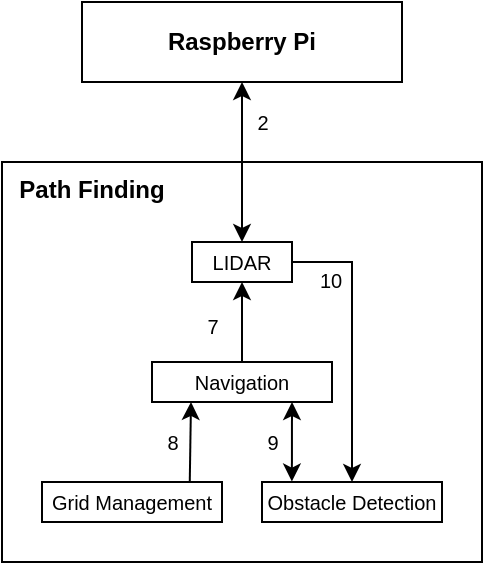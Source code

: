 <mxfile version="24.7.8">
  <diagram name="Page-1" id="trQdiBlen_foMQJMFfYV">
    <mxGraphModel dx="1050" dy="621" grid="1" gridSize="10" guides="1" tooltips="1" connect="1" arrows="1" fold="1" page="1" pageScale="1" pageWidth="850" pageHeight="1100" math="0" shadow="0">
      <root>
        <mxCell id="0" />
        <mxCell id="1" parent="0" />
        <mxCell id="NOaE37VPc0i63LTB-BPz-1" value="&lt;b&gt;Raspberry Pi&lt;/b&gt;" style="rounded=0;whiteSpace=wrap;html=1;fontStyle=1" parent="1" vertex="1">
          <mxGeometry x="320" y="240" width="160" height="40" as="geometry" />
        </mxCell>
        <mxCell id="yJ3yhxOb3OaTGg_4wgQc-15" value="&lt;span style=&quot;font-size: 10px;&quot;&gt;2&lt;/span&gt;" style="text;html=1;align=center;verticalAlign=middle;resizable=0;points=[];autosize=1;strokeColor=none;fillColor=none;spacing=-3;" parent="1" vertex="1">
          <mxGeometry x="400" y="290" width="20" height="20" as="geometry" />
        </mxCell>
        <mxCell id="d269MqSO1VhRsPHPPl6g-1" value="&lt;b&gt;&amp;nbsp; Path Finding&lt;/b&gt;" style="rounded=0;whiteSpace=wrap;html=1;align=left;verticalAlign=top;" parent="1" vertex="1">
          <mxGeometry x="280" y="320" width="240" height="200" as="geometry" />
        </mxCell>
        <mxCell id="d269MqSO1VhRsPHPPl6g-2" style="edgeStyle=orthogonalEdgeStyle;rounded=0;orthogonalLoop=1;jettySize=auto;html=1;exitX=1;exitY=0.5;exitDx=0;exitDy=0;entryX=0.5;entryY=0;entryDx=0;entryDy=0;" parent="1" source="d269MqSO1VhRsPHPPl6g-3" target="d269MqSO1VhRsPHPPl6g-8" edge="1">
          <mxGeometry relative="1" as="geometry" />
        </mxCell>
        <mxCell id="d269MqSO1VhRsPHPPl6g-3" value="&lt;font style=&quot;font-size: 10px;&quot;&gt;LIDAR&lt;/font&gt;" style="rounded=0;whiteSpace=wrap;html=1;" parent="1" vertex="1">
          <mxGeometry x="375" y="360" width="50" height="20" as="geometry" />
        </mxCell>
        <mxCell id="d269MqSO1VhRsPHPPl6g-4" style="edgeStyle=orthogonalEdgeStyle;rounded=0;orthogonalLoop=1;jettySize=auto;html=1;exitX=0.5;exitY=0;exitDx=0;exitDy=0;entryX=0.5;entryY=1;entryDx=0;entryDy=0;" parent="1" source="d269MqSO1VhRsPHPPl6g-5" target="d269MqSO1VhRsPHPPl6g-3" edge="1">
          <mxGeometry relative="1" as="geometry" />
        </mxCell>
        <mxCell id="d269MqSO1VhRsPHPPl6g-5" value="&lt;font style=&quot;font-size: 10px;&quot;&gt;Navigation&lt;/font&gt;" style="rounded=0;whiteSpace=wrap;html=1;" parent="1" vertex="1">
          <mxGeometry x="355" y="420" width="90" height="20" as="geometry" />
        </mxCell>
        <mxCell id="d269MqSO1VhRsPHPPl6g-6" value="&lt;font style=&quot;font-size: 10px;&quot;&gt;7&lt;/font&gt;" style="text;html=1;align=center;verticalAlign=middle;resizable=0;points=[];autosize=1;strokeColor=none;fillColor=none;spacing=-3;" parent="1" vertex="1">
          <mxGeometry x="375" y="392" width="20" height="20" as="geometry" />
        </mxCell>
        <mxCell id="d269MqSO1VhRsPHPPl6g-7" value="&lt;font style=&quot;font-size: 10px;&quot;&gt;Grid Management&lt;/font&gt;" style="rounded=0;whiteSpace=wrap;html=1;" parent="1" vertex="1">
          <mxGeometry x="300" y="480" width="90" height="20" as="geometry" />
        </mxCell>
        <mxCell id="d269MqSO1VhRsPHPPl6g-8" value="&lt;font style=&quot;font-size: 10px;&quot;&gt;Obstacle Detection&lt;/font&gt;" style="rounded=0;whiteSpace=wrap;html=1;" parent="1" vertex="1">
          <mxGeometry x="410" y="480" width="90" height="20" as="geometry" />
        </mxCell>
        <mxCell id="d269MqSO1VhRsPHPPl6g-9" style="edgeStyle=orthogonalEdgeStyle;rounded=0;orthogonalLoop=1;jettySize=auto;html=1;exitX=0.166;exitY=-0.012;exitDx=0;exitDy=0;entryX=0.5;entryY=1;entryDx=0;entryDy=0;exitPerimeter=0;startArrow=classic;startFill=1;" parent="1" source="d269MqSO1VhRsPHPPl6g-8" edge="1">
          <mxGeometry relative="1" as="geometry">
            <mxPoint x="425" y="480" as="sourcePoint" />
            <mxPoint x="425" y="440" as="targetPoint" />
          </mxGeometry>
        </mxCell>
        <mxCell id="d269MqSO1VhRsPHPPl6g-10" style="edgeStyle=orthogonalEdgeStyle;rounded=0;orthogonalLoop=1;jettySize=auto;html=1;exitX=0.821;exitY=-0.017;exitDx=0;exitDy=0;entryX=0.5;entryY=1;entryDx=0;entryDy=0;exitPerimeter=0;" parent="1" source="d269MqSO1VhRsPHPPl6g-7" edge="1">
          <mxGeometry relative="1" as="geometry">
            <mxPoint x="374.5" y="480" as="sourcePoint" />
            <mxPoint x="374.5" y="440" as="targetPoint" />
          </mxGeometry>
        </mxCell>
        <mxCell id="d269MqSO1VhRsPHPPl6g-11" value="&lt;span style=&quot;font-size: 10px;&quot;&gt;8&lt;/span&gt;" style="text;html=1;align=center;verticalAlign=middle;resizable=0;points=[];autosize=1;strokeColor=none;fillColor=none;spacing=-3;" parent="1" vertex="1">
          <mxGeometry x="355" y="450" width="20" height="20" as="geometry" />
        </mxCell>
        <mxCell id="d269MqSO1VhRsPHPPl6g-12" value="&lt;font style=&quot;font-size: 10px;&quot;&gt;9&lt;/font&gt;" style="text;html=1;align=center;verticalAlign=middle;resizable=0;points=[];autosize=1;strokeColor=none;fillColor=none;spacing=-3;" parent="1" vertex="1">
          <mxGeometry x="405" y="450" width="20" height="20" as="geometry" />
        </mxCell>
        <mxCell id="d269MqSO1VhRsPHPPl6g-13" value="&lt;font style=&quot;font-size: 10px;&quot;&gt;10&lt;/font&gt;" style="text;html=1;align=center;verticalAlign=middle;resizable=0;points=[];autosize=1;strokeColor=none;fillColor=none;spacing=-3;" parent="1" vertex="1">
          <mxGeometry x="434" y="369" width="20" height="20" as="geometry" />
        </mxCell>
        <mxCell id="d269MqSO1VhRsPHPPl6g-14" style="edgeStyle=orthogonalEdgeStyle;rounded=0;orthogonalLoop=1;jettySize=auto;html=1;startArrow=classic;startFill=1;" parent="1" edge="1">
          <mxGeometry relative="1" as="geometry">
            <mxPoint x="400" y="280" as="sourcePoint" />
            <mxPoint x="400" y="360" as="targetPoint" />
          </mxGeometry>
        </mxCell>
      </root>
    </mxGraphModel>
  </diagram>
</mxfile>
